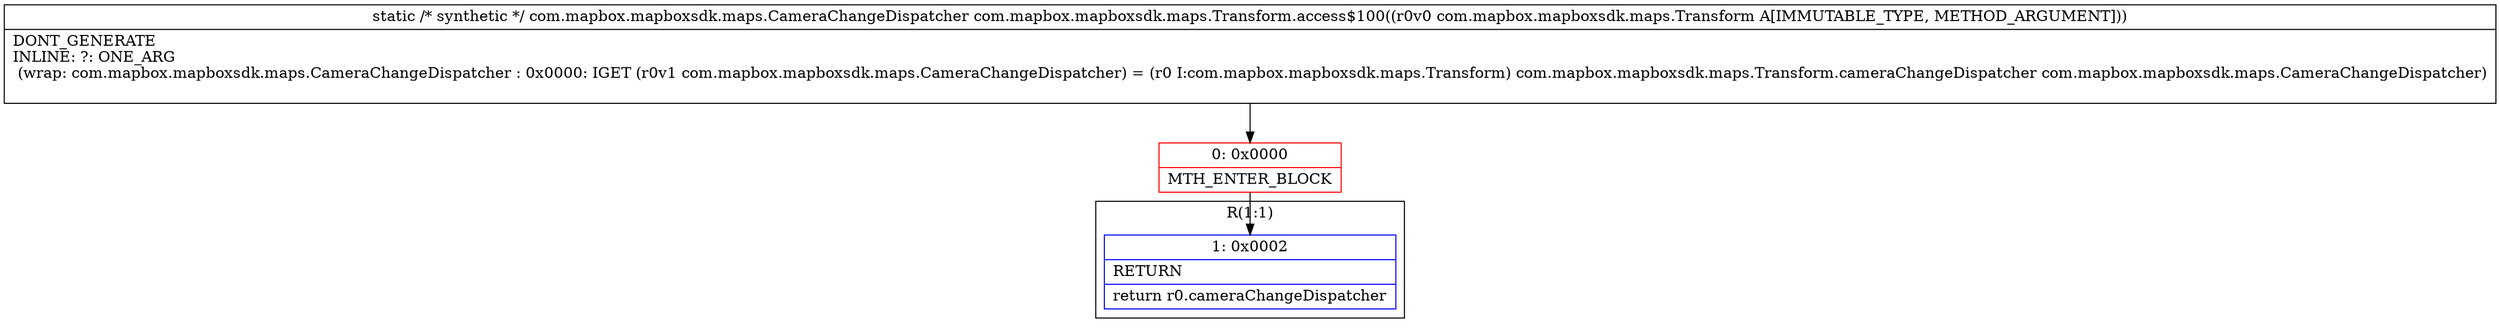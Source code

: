 digraph "CFG forcom.mapbox.mapboxsdk.maps.Transform.access$100(Lcom\/mapbox\/mapboxsdk\/maps\/Transform;)Lcom\/mapbox\/mapboxsdk\/maps\/CameraChangeDispatcher;" {
subgraph cluster_Region_232835265 {
label = "R(1:1)";
node [shape=record,color=blue];
Node_1 [shape=record,label="{1\:\ 0x0002|RETURN\l|return r0.cameraChangeDispatcher\l}"];
}
Node_0 [shape=record,color=red,label="{0\:\ 0x0000|MTH_ENTER_BLOCK\l}"];
MethodNode[shape=record,label="{static \/* synthetic *\/ com.mapbox.mapboxsdk.maps.CameraChangeDispatcher com.mapbox.mapboxsdk.maps.Transform.access$100((r0v0 com.mapbox.mapboxsdk.maps.Transform A[IMMUTABLE_TYPE, METHOD_ARGUMENT]))  | DONT_GENERATE\lINLINE: ?: ONE_ARG  \l  (wrap: com.mapbox.mapboxsdk.maps.CameraChangeDispatcher : 0x0000: IGET  (r0v1 com.mapbox.mapboxsdk.maps.CameraChangeDispatcher) = (r0 I:com.mapbox.mapboxsdk.maps.Transform) com.mapbox.mapboxsdk.maps.Transform.cameraChangeDispatcher com.mapbox.mapboxsdk.maps.CameraChangeDispatcher)\l\l}"];
MethodNode -> Node_0;
Node_0 -> Node_1;
}

